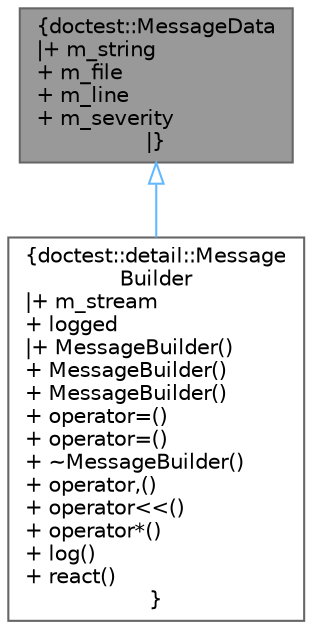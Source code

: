 digraph "doctest::MessageData"
{
 // LATEX_PDF_SIZE
  bgcolor="transparent";
  edge [fontname=Helvetica,fontsize=10,labelfontname=Helvetica,labelfontsize=10];
  node [fontname=Helvetica,fontsize=10,shape=box,height=0.2,width=0.4];
  Node1 [label="{doctest::MessageData\n|+ m_string\l+ m_file\l+ m_line\l+ m_severity\l|}",height=0.2,width=0.4,color="gray40", fillcolor="grey60", style="filled", fontcolor="black",tooltip=" "];
  Node1 -> Node2 [dir="back",color="steelblue1",style="solid",arrowtail="onormal"];
  Node2 [label="{doctest::detail::Message\lBuilder\n|+ m_stream\l+ logged\l|+ MessageBuilder()\l+ MessageBuilder()\l+ MessageBuilder()\l+ operator=()\l+ operator=()\l+ ~MessageBuilder()\l+ operator,()\l+ operator\<\<()\l+ operator*()\l+ log()\l+ react()\l}",height=0.2,width=0.4,color="gray40", fillcolor="white", style="filled",URL="$structdoctest_1_1detail_1_1_message_builder.html",tooltip=" "];
}
